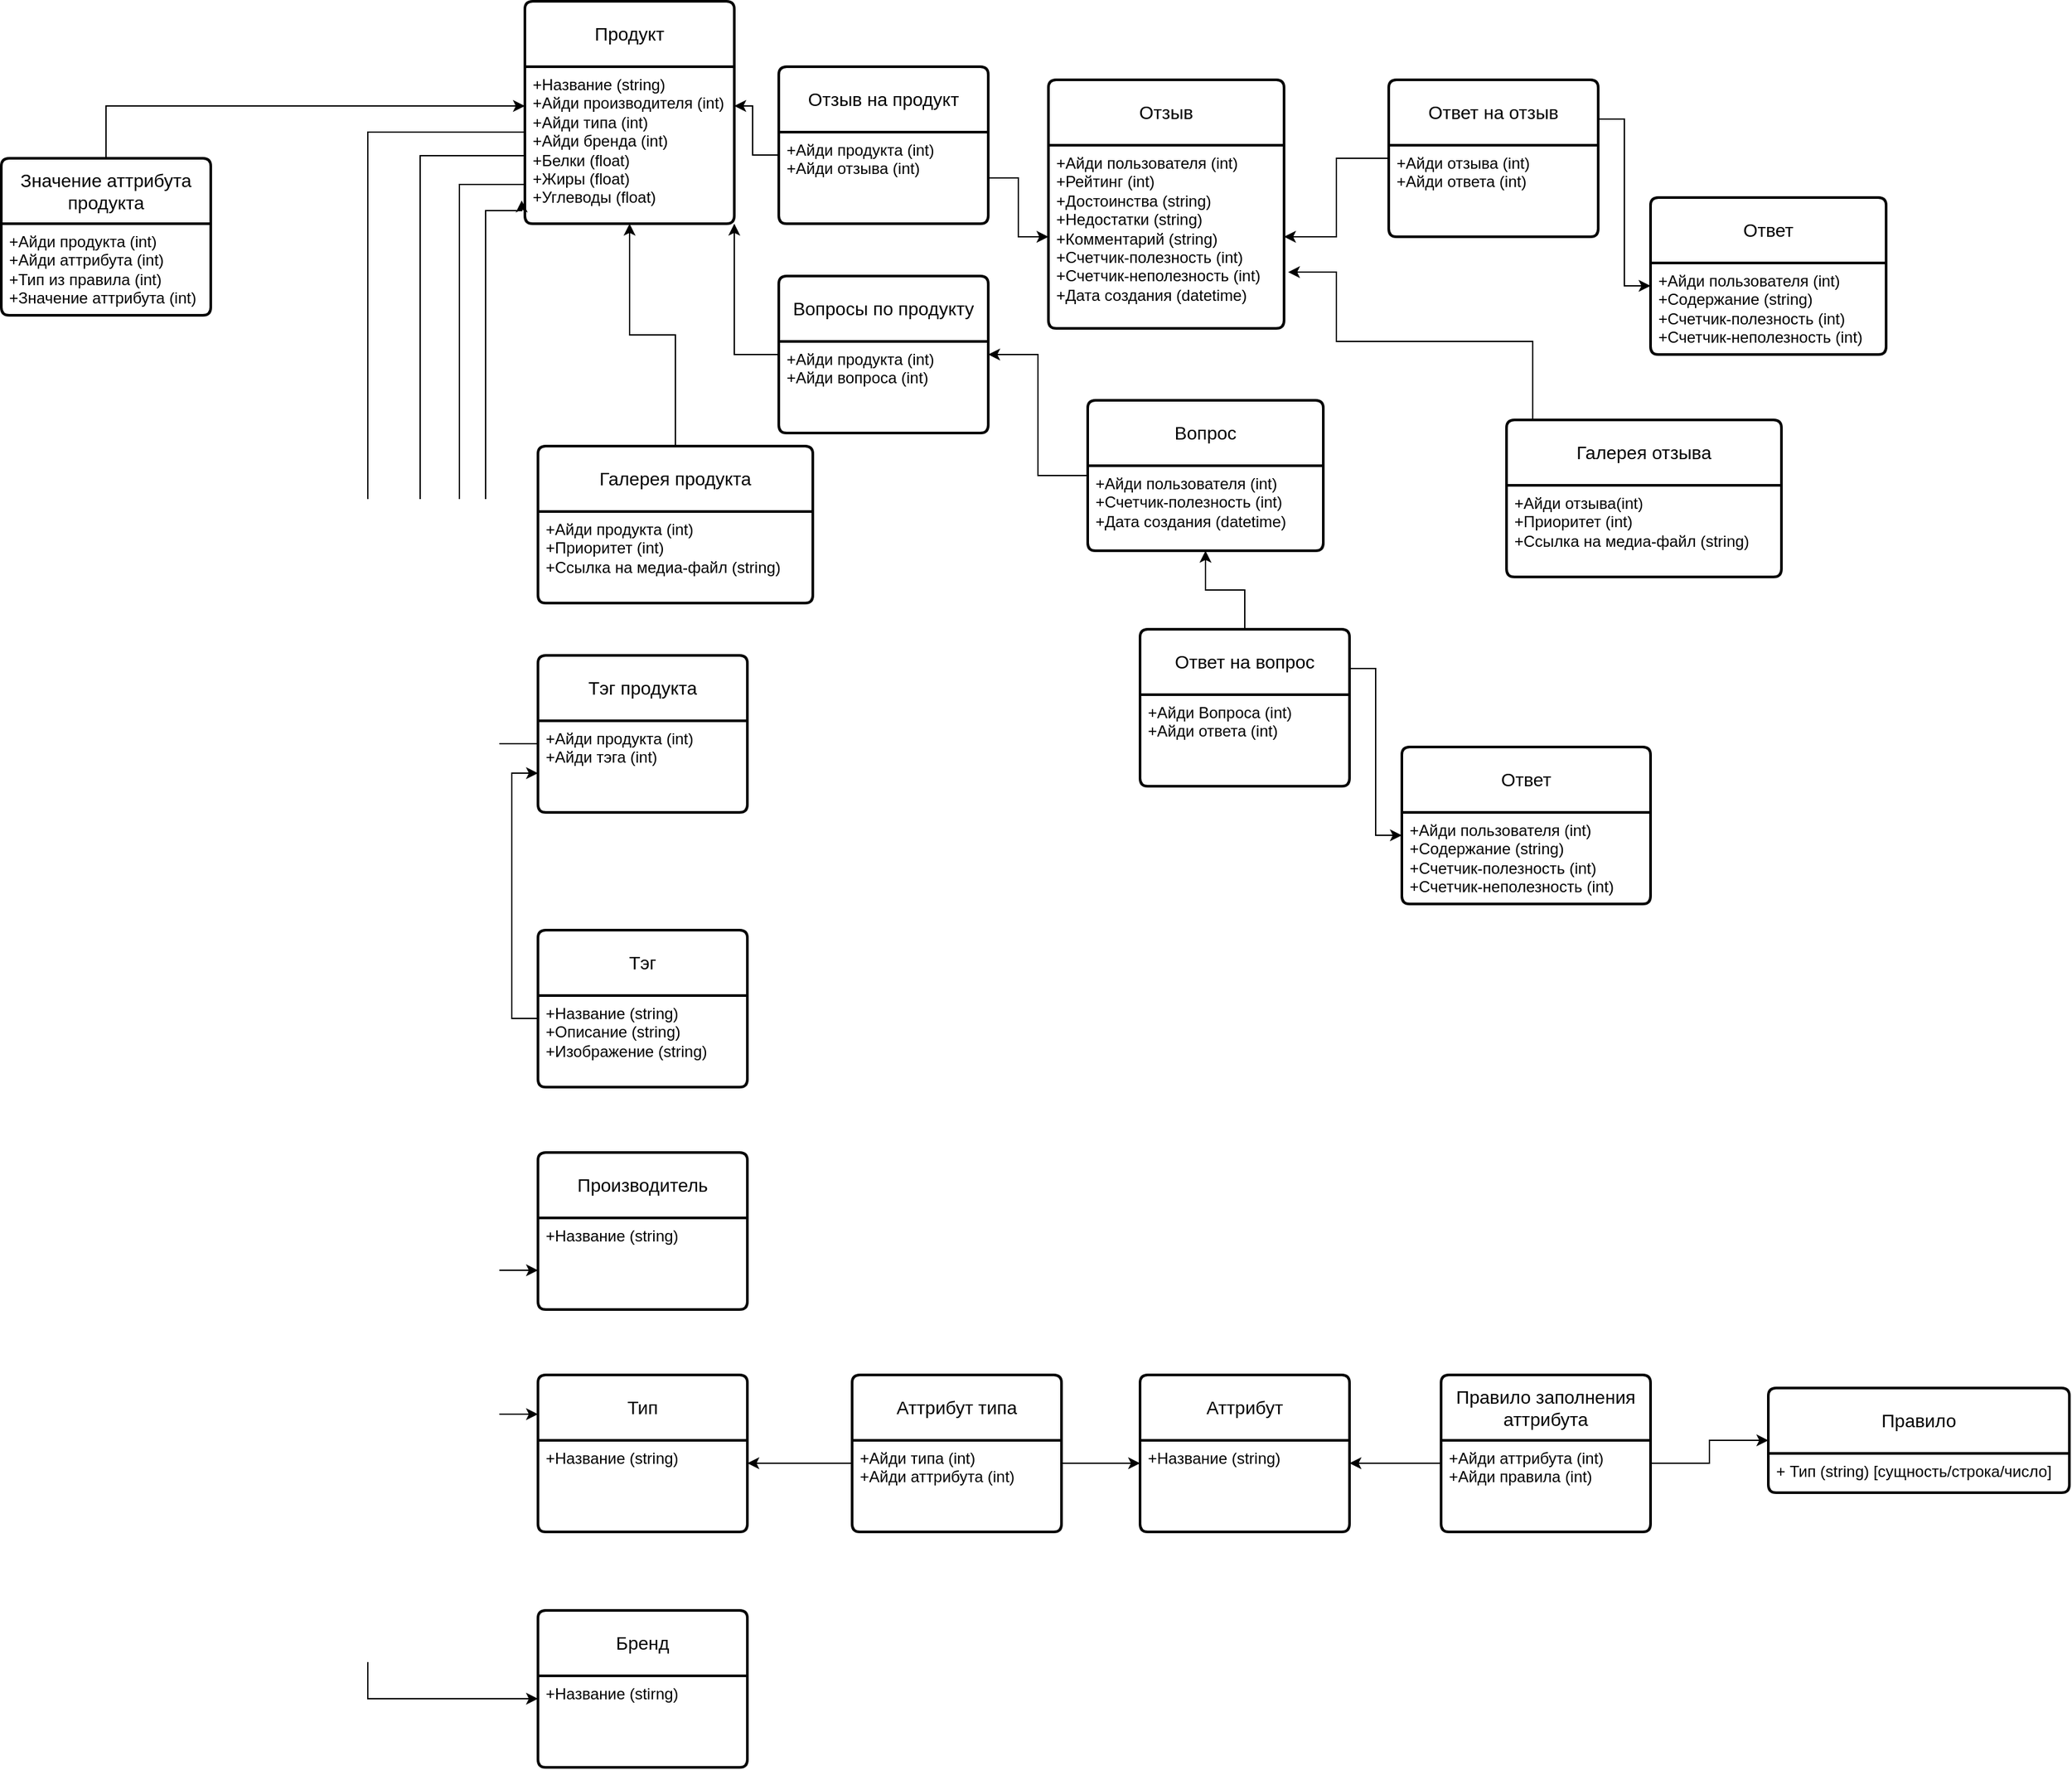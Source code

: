 <mxfile version="23.1.5" type="github">
  <diagram name="Page-1" id="Ca9cwQfhhlamgZYuRVzW">
    <mxGraphModel dx="636" dy="385" grid="1" gridSize="10" guides="1" tooltips="1" connect="1" arrows="1" fold="1" page="1" pageScale="1" pageWidth="4681" pageHeight="3300" math="0" shadow="0">
      <root>
        <mxCell id="0" />
        <mxCell id="1" parent="0" />
        <mxCell id="l6E0q3iR89TS19-Mh2mZ-78" style="edgeStyle=orthogonalEdgeStyle;rounded=0;orthogonalLoop=1;jettySize=auto;html=1;entryX=0;entryY=0.75;entryDx=0;entryDy=0;exitX=0;exitY=0.5;exitDx=0;exitDy=0;" edge="1" parent="1" source="l6E0q3iR89TS19-Mh2mZ-9" target="l6E0q3iR89TS19-Mh2mZ-74">
          <mxGeometry relative="1" as="geometry">
            <mxPoint x="2250" y="1320" as="sourcePoint" />
            <Array as="points">
              <mxPoint x="2260" y="1320" />
              <mxPoint x="2210" y="1320" />
              <mxPoint x="2210" y="2150" />
            </Array>
          </mxGeometry>
        </mxCell>
        <mxCell id="l6E0q3iR89TS19-Mh2mZ-8" value="Продукт" style="swimlane;childLayout=stackLayout;horizontal=1;startSize=50;horizontalStack=0;rounded=1;fontSize=14;fontStyle=0;strokeWidth=2;resizeParent=0;resizeLast=1;shadow=0;dashed=0;align=center;arcSize=4;whiteSpace=wrap;html=1;" vertex="1" parent="1">
          <mxGeometry x="2260" y="1180" width="160" height="170" as="geometry" />
        </mxCell>
        <mxCell id="l6E0q3iR89TS19-Mh2mZ-9" value="+Название (string)&lt;br&gt;+Айди производителя (int)&lt;br&gt;+Айди типа (int)&lt;br&gt;+Айди бренда (int)&lt;br&gt;+Белки (float)&lt;br&gt;+Жиры (float)&lt;br&gt;+Углеводы (float)" style="align=left;strokeColor=none;fillColor=none;spacingLeft=4;fontSize=12;verticalAlign=top;resizable=0;rotatable=0;part=1;html=1;" vertex="1" parent="l6E0q3iR89TS19-Mh2mZ-8">
          <mxGeometry y="50" width="160" height="120" as="geometry" />
        </mxCell>
        <mxCell id="l6E0q3iR89TS19-Mh2mZ-12" value="Отзыв" style="swimlane;childLayout=stackLayout;horizontal=1;startSize=50;horizontalStack=0;rounded=1;fontSize=14;fontStyle=0;strokeWidth=2;resizeParent=0;resizeLast=1;shadow=0;dashed=0;align=center;arcSize=4;whiteSpace=wrap;html=1;" vertex="1" parent="1">
          <mxGeometry x="2660" y="1240" width="180" height="190" as="geometry" />
        </mxCell>
        <mxCell id="l6E0q3iR89TS19-Mh2mZ-13" value="+Айди пользователя (int)&lt;br&gt;+Рейтинг (int)&lt;br&gt;+Достоинства (string)&lt;br&gt;+Недостатки (string)&lt;br&gt;+Комментарий (string)&lt;br&gt;+Счетчик-полезность (int)&lt;br&gt;+Счетчик-неполезность (int)&lt;br&gt;+Дата создания (datetime)" style="align=left;strokeColor=none;fillColor=none;spacingLeft=4;fontSize=12;verticalAlign=top;resizable=0;rotatable=0;part=1;html=1;" vertex="1" parent="l6E0q3iR89TS19-Mh2mZ-12">
          <mxGeometry y="50" width="180" height="140" as="geometry" />
        </mxCell>
        <mxCell id="l6E0q3iR89TS19-Mh2mZ-16" value="Отзыв на продукт" style="swimlane;childLayout=stackLayout;horizontal=1;startSize=50;horizontalStack=0;rounded=1;fontSize=14;fontStyle=0;strokeWidth=2;resizeParent=0;resizeLast=1;shadow=0;dashed=0;align=center;arcSize=4;whiteSpace=wrap;html=1;" vertex="1" parent="1">
          <mxGeometry x="2454" y="1230" width="160" height="120" as="geometry" />
        </mxCell>
        <mxCell id="l6E0q3iR89TS19-Mh2mZ-17" value="+Айди продукта (int)&lt;br&gt;+Айди отзыва (int)&lt;div&gt;&lt;br/&gt;&lt;/div&gt;" style="align=left;strokeColor=none;fillColor=none;spacingLeft=4;fontSize=12;verticalAlign=top;resizable=0;rotatable=0;part=1;html=1;" vertex="1" parent="l6E0q3iR89TS19-Mh2mZ-16">
          <mxGeometry y="50" width="160" height="70" as="geometry" />
        </mxCell>
        <mxCell id="l6E0q3iR89TS19-Mh2mZ-22" style="edgeStyle=orthogonalEdgeStyle;rounded=0;orthogonalLoop=1;jettySize=auto;html=1;exitX=0;exitY=0.25;exitDx=0;exitDy=0;entryX=1;entryY=0.25;entryDx=0;entryDy=0;" edge="1" parent="1" source="l6E0q3iR89TS19-Mh2mZ-17" target="l6E0q3iR89TS19-Mh2mZ-9">
          <mxGeometry relative="1" as="geometry" />
        </mxCell>
        <mxCell id="l6E0q3iR89TS19-Mh2mZ-23" style="edgeStyle=orthogonalEdgeStyle;rounded=0;orthogonalLoop=1;jettySize=auto;html=1;exitX=1;exitY=0.5;exitDx=0;exitDy=0;entryX=0;entryY=0.5;entryDx=0;entryDy=0;" edge="1" parent="1" source="l6E0q3iR89TS19-Mh2mZ-17" target="l6E0q3iR89TS19-Mh2mZ-13">
          <mxGeometry relative="1" as="geometry" />
        </mxCell>
        <mxCell id="l6E0q3iR89TS19-Mh2mZ-26" style="edgeStyle=orthogonalEdgeStyle;rounded=0;orthogonalLoop=1;jettySize=auto;html=1;entryX=1;entryY=0.5;entryDx=0;entryDy=0;" edge="1" parent="1" source="l6E0q3iR89TS19-Mh2mZ-24" target="l6E0q3iR89TS19-Mh2mZ-13">
          <mxGeometry relative="1" as="geometry" />
        </mxCell>
        <mxCell id="l6E0q3iR89TS19-Mh2mZ-24" value="Ответ на отзыв" style="swimlane;childLayout=stackLayout;horizontal=1;startSize=50;horizontalStack=0;rounded=1;fontSize=14;fontStyle=0;strokeWidth=2;resizeParent=0;resizeLast=1;shadow=0;dashed=0;align=center;arcSize=4;whiteSpace=wrap;html=1;" vertex="1" parent="1">
          <mxGeometry x="2920" y="1240" width="160" height="120" as="geometry" />
        </mxCell>
        <mxCell id="l6E0q3iR89TS19-Mh2mZ-25" value="+Айди отзыва (int)&lt;br&gt;+Айди ответа (int)" style="align=left;strokeColor=none;fillColor=none;spacingLeft=4;fontSize=12;verticalAlign=top;resizable=0;rotatable=0;part=1;html=1;" vertex="1" parent="l6E0q3iR89TS19-Mh2mZ-24">
          <mxGeometry y="50" width="160" height="70" as="geometry" />
        </mxCell>
        <mxCell id="l6E0q3iR89TS19-Mh2mZ-27" value="Ответ" style="swimlane;childLayout=stackLayout;horizontal=1;startSize=50;horizontalStack=0;rounded=1;fontSize=14;fontStyle=0;strokeWidth=2;resizeParent=0;resizeLast=1;shadow=0;dashed=0;align=center;arcSize=4;whiteSpace=wrap;html=1;" vertex="1" parent="1">
          <mxGeometry x="3120" y="1330" width="180" height="120" as="geometry" />
        </mxCell>
        <mxCell id="l6E0q3iR89TS19-Mh2mZ-28" value="+Айди пользователя (int)&lt;br&gt;+Содержание (string)&lt;br&gt;+Счетчик-полезность (int)&lt;br style=&quot;border-color: var(--border-color);&quot;&gt;+Счетчик-неполезность (int)" style="align=left;strokeColor=none;fillColor=none;spacingLeft=4;fontSize=12;verticalAlign=top;resizable=0;rotatable=0;part=1;html=1;" vertex="1" parent="l6E0q3iR89TS19-Mh2mZ-27">
          <mxGeometry y="50" width="180" height="70" as="geometry" />
        </mxCell>
        <mxCell id="l6E0q3iR89TS19-Mh2mZ-29" style="edgeStyle=orthogonalEdgeStyle;rounded=0;orthogonalLoop=1;jettySize=auto;html=1;exitX=1;exitY=0;exitDx=0;exitDy=0;entryX=0;entryY=0.25;entryDx=0;entryDy=0;" edge="1" parent="1" source="l6E0q3iR89TS19-Mh2mZ-25" target="l6E0q3iR89TS19-Mh2mZ-28">
          <mxGeometry relative="1" as="geometry" />
        </mxCell>
        <mxCell id="l6E0q3iR89TS19-Mh2mZ-37" style="edgeStyle=orthogonalEdgeStyle;rounded=0;orthogonalLoop=1;jettySize=auto;html=1;exitX=0.5;exitY=0;exitDx=0;exitDy=0;entryX=0.5;entryY=1;entryDx=0;entryDy=0;" edge="1" parent="1" source="l6E0q3iR89TS19-Mh2mZ-35" target="l6E0q3iR89TS19-Mh2mZ-9">
          <mxGeometry relative="1" as="geometry" />
        </mxCell>
        <mxCell id="l6E0q3iR89TS19-Mh2mZ-35" value="Галерея продукта" style="swimlane;childLayout=stackLayout;horizontal=1;startSize=50;horizontalStack=0;rounded=1;fontSize=14;fontStyle=0;strokeWidth=2;resizeParent=0;resizeLast=1;shadow=0;dashed=0;align=center;arcSize=4;whiteSpace=wrap;html=1;" vertex="1" parent="1">
          <mxGeometry x="2270" y="1520" width="210" height="120" as="geometry" />
        </mxCell>
        <mxCell id="l6E0q3iR89TS19-Mh2mZ-36" value="+Айди продукта (int)&lt;br&gt;+Приоритет (int)&lt;br&gt;+Ссылка на медиа-файл (string)" style="align=left;strokeColor=none;fillColor=none;spacingLeft=4;fontSize=12;verticalAlign=top;resizable=0;rotatable=0;part=1;html=1;" vertex="1" parent="l6E0q3iR89TS19-Mh2mZ-35">
          <mxGeometry y="50" width="210" height="70" as="geometry" />
        </mxCell>
        <mxCell id="l6E0q3iR89TS19-Mh2mZ-39" value="Галерея отзыва" style="swimlane;childLayout=stackLayout;horizontal=1;startSize=50;horizontalStack=0;rounded=1;fontSize=14;fontStyle=0;strokeWidth=2;resizeParent=0;resizeLast=1;shadow=0;dashed=0;align=center;arcSize=4;whiteSpace=wrap;html=1;" vertex="1" parent="1">
          <mxGeometry x="3010" y="1500" width="210" height="120" as="geometry" />
        </mxCell>
        <mxCell id="l6E0q3iR89TS19-Mh2mZ-40" value="+Айди отзыва(int)&lt;br&gt;+Приоритет (int)&lt;br&gt;+Ссылка на медиа-файл (string)" style="align=left;strokeColor=none;fillColor=none;spacingLeft=4;fontSize=12;verticalAlign=top;resizable=0;rotatable=0;part=1;html=1;" vertex="1" parent="l6E0q3iR89TS19-Mh2mZ-39">
          <mxGeometry y="50" width="210" height="70" as="geometry" />
        </mxCell>
        <mxCell id="l6E0q3iR89TS19-Mh2mZ-44" style="edgeStyle=orthogonalEdgeStyle;rounded=0;orthogonalLoop=1;jettySize=auto;html=1;entryX=1;entryY=1;entryDx=0;entryDy=0;" edge="1" parent="1" source="l6E0q3iR89TS19-Mh2mZ-42" target="l6E0q3iR89TS19-Mh2mZ-9">
          <mxGeometry relative="1" as="geometry" />
        </mxCell>
        <mxCell id="l6E0q3iR89TS19-Mh2mZ-42" value="Вопросы по продукту" style="swimlane;childLayout=stackLayout;horizontal=1;startSize=50;horizontalStack=0;rounded=1;fontSize=14;fontStyle=0;strokeWidth=2;resizeParent=0;resizeLast=1;shadow=0;dashed=0;align=center;arcSize=4;whiteSpace=wrap;html=1;" vertex="1" parent="1">
          <mxGeometry x="2454" y="1390" width="160" height="120" as="geometry" />
        </mxCell>
        <mxCell id="l6E0q3iR89TS19-Mh2mZ-43" value="+Айди продукта (int)&lt;br style=&quot;border-color: var(--border-color);&quot;&gt;+Айди вопроса (int)" style="align=left;strokeColor=none;fillColor=none;spacingLeft=4;fontSize=12;verticalAlign=top;resizable=0;rotatable=0;part=1;html=1;" vertex="1" parent="l6E0q3iR89TS19-Mh2mZ-42">
          <mxGeometry y="50" width="160" height="70" as="geometry" />
        </mxCell>
        <mxCell id="l6E0q3iR89TS19-Mh2mZ-47" style="edgeStyle=orthogonalEdgeStyle;rounded=0;orthogonalLoop=1;jettySize=auto;html=1;entryX=1;entryY=0.5;entryDx=0;entryDy=0;" edge="1" parent="1" source="l6E0q3iR89TS19-Mh2mZ-45" target="l6E0q3iR89TS19-Mh2mZ-42">
          <mxGeometry relative="1" as="geometry" />
        </mxCell>
        <mxCell id="l6E0q3iR89TS19-Mh2mZ-45" value="Вопрос" style="swimlane;childLayout=stackLayout;horizontal=1;startSize=50;horizontalStack=0;rounded=1;fontSize=14;fontStyle=0;strokeWidth=2;resizeParent=0;resizeLast=1;shadow=0;dashed=0;align=center;arcSize=4;whiteSpace=wrap;html=1;" vertex="1" parent="1">
          <mxGeometry x="2690" y="1485" width="180" height="115" as="geometry" />
        </mxCell>
        <mxCell id="l6E0q3iR89TS19-Mh2mZ-46" value="+Айди пользователя (int)&lt;br&gt;+Счетчик-полезность (int)&lt;br&gt;+Дата создания (datetime)" style="align=left;strokeColor=none;fillColor=none;spacingLeft=4;fontSize=12;verticalAlign=top;resizable=0;rotatable=0;part=1;html=1;" vertex="1" parent="l6E0q3iR89TS19-Mh2mZ-45">
          <mxGeometry y="50" width="180" height="65" as="geometry" />
        </mxCell>
        <mxCell id="l6E0q3iR89TS19-Mh2mZ-66" style="edgeStyle=orthogonalEdgeStyle;rounded=0;orthogonalLoop=1;jettySize=auto;html=1;exitX=0.5;exitY=0;exitDx=0;exitDy=0;entryX=0.5;entryY=1;entryDx=0;entryDy=0;" edge="1" parent="1" source="l6E0q3iR89TS19-Mh2mZ-56" target="l6E0q3iR89TS19-Mh2mZ-46">
          <mxGeometry relative="1" as="geometry" />
        </mxCell>
        <mxCell id="l6E0q3iR89TS19-Mh2mZ-56" value="Ответ на вопрос" style="swimlane;childLayout=stackLayout;horizontal=1;startSize=50;horizontalStack=0;rounded=1;fontSize=14;fontStyle=0;strokeWidth=2;resizeParent=0;resizeLast=1;shadow=0;dashed=0;align=center;arcSize=4;whiteSpace=wrap;html=1;" vertex="1" parent="1">
          <mxGeometry x="2730" y="1660" width="160" height="120" as="geometry" />
        </mxCell>
        <mxCell id="l6E0q3iR89TS19-Mh2mZ-57" value="+Айди Вопроса (int)&lt;br&gt;+Айди ответа (int)" style="align=left;strokeColor=none;fillColor=none;spacingLeft=4;fontSize=12;verticalAlign=top;resizable=0;rotatable=0;part=1;html=1;" vertex="1" parent="l6E0q3iR89TS19-Mh2mZ-56">
          <mxGeometry y="50" width="160" height="70" as="geometry" />
        </mxCell>
        <mxCell id="l6E0q3iR89TS19-Mh2mZ-58" value="Ответ" style="swimlane;childLayout=stackLayout;horizontal=1;startSize=50;horizontalStack=0;rounded=1;fontSize=14;fontStyle=0;strokeWidth=2;resizeParent=0;resizeLast=1;shadow=0;dashed=0;align=center;arcSize=4;whiteSpace=wrap;html=1;" vertex="1" parent="1">
          <mxGeometry x="2930" y="1750" width="190" height="120" as="geometry" />
        </mxCell>
        <mxCell id="l6E0q3iR89TS19-Mh2mZ-59" value="+Айди пользователя (int)&lt;br&gt;+Содержание (string)&lt;br&gt;+Счетчик-полезность (int)&lt;br style=&quot;border-color: var(--border-color);&quot;&gt;+Счетчик-неполезность (int)" style="align=left;strokeColor=none;fillColor=none;spacingLeft=4;fontSize=12;verticalAlign=top;resizable=0;rotatable=0;part=1;html=1;" vertex="1" parent="l6E0q3iR89TS19-Mh2mZ-58">
          <mxGeometry y="50" width="190" height="70" as="geometry" />
        </mxCell>
        <mxCell id="l6E0q3iR89TS19-Mh2mZ-60" style="edgeStyle=orthogonalEdgeStyle;rounded=0;orthogonalLoop=1;jettySize=auto;html=1;exitX=1;exitY=0;exitDx=0;exitDy=0;entryX=0;entryY=0.25;entryDx=0;entryDy=0;" edge="1" parent="1" source="l6E0q3iR89TS19-Mh2mZ-57" target="l6E0q3iR89TS19-Mh2mZ-59">
          <mxGeometry relative="1" as="geometry" />
        </mxCell>
        <mxCell id="l6E0q3iR89TS19-Mh2mZ-64" style="edgeStyle=orthogonalEdgeStyle;rounded=0;orthogonalLoop=1;jettySize=auto;html=1;entryX=1.017;entryY=0.693;entryDx=0;entryDy=0;entryPerimeter=0;" edge="1" parent="1" source="l6E0q3iR89TS19-Mh2mZ-39" target="l6E0q3iR89TS19-Mh2mZ-13">
          <mxGeometry relative="1" as="geometry">
            <Array as="points">
              <mxPoint x="3030" y="1440" />
              <mxPoint x="2880" y="1440" />
              <mxPoint x="2880" y="1387" />
            </Array>
          </mxGeometry>
        </mxCell>
        <mxCell id="l6E0q3iR89TS19-Mh2mZ-67" value="Тэг продукта" style="swimlane;childLayout=stackLayout;horizontal=1;startSize=50;horizontalStack=0;rounded=1;fontSize=14;fontStyle=0;strokeWidth=2;resizeParent=0;resizeLast=1;shadow=0;dashed=0;align=center;arcSize=4;whiteSpace=wrap;html=1;" vertex="1" parent="1">
          <mxGeometry x="2270" y="1680" width="160" height="120" as="geometry" />
        </mxCell>
        <mxCell id="l6E0q3iR89TS19-Mh2mZ-68" value="+Айди продукта (int)&lt;br&gt;+Айди тэга (int)" style="align=left;strokeColor=none;fillColor=none;spacingLeft=4;fontSize=12;verticalAlign=top;resizable=0;rotatable=0;part=1;html=1;" vertex="1" parent="l6E0q3iR89TS19-Mh2mZ-67">
          <mxGeometry y="50" width="160" height="70" as="geometry" />
        </mxCell>
        <mxCell id="l6E0q3iR89TS19-Mh2mZ-69" style="edgeStyle=orthogonalEdgeStyle;rounded=0;orthogonalLoop=1;jettySize=auto;html=1;exitX=0;exitY=0.25;exitDx=0;exitDy=0;entryX=-0.015;entryY=0.852;entryDx=0;entryDy=0;entryPerimeter=0;" edge="1" parent="1" source="l6E0q3iR89TS19-Mh2mZ-68" target="l6E0q3iR89TS19-Mh2mZ-9">
          <mxGeometry relative="1" as="geometry">
            <mxPoint x="2250" y="1380" as="targetPoint" />
            <Array as="points">
              <mxPoint x="2230" y="1748" />
              <mxPoint x="2230" y="1340" />
            </Array>
          </mxGeometry>
        </mxCell>
        <mxCell id="l6E0q3iR89TS19-Mh2mZ-71" value="Тэг" style="swimlane;childLayout=stackLayout;horizontal=1;startSize=50;horizontalStack=0;rounded=1;fontSize=14;fontStyle=0;strokeWidth=2;resizeParent=0;resizeLast=1;shadow=0;dashed=0;align=center;arcSize=4;whiteSpace=wrap;html=1;" vertex="1" parent="1">
          <mxGeometry x="2270" y="1890" width="160" height="120" as="geometry" />
        </mxCell>
        <mxCell id="l6E0q3iR89TS19-Mh2mZ-72" value="+Название (string)&lt;br&gt;+Описание (string)&lt;br&gt;+Изображение (string)" style="align=left;strokeColor=none;fillColor=none;spacingLeft=4;fontSize=12;verticalAlign=top;resizable=0;rotatable=0;part=1;html=1;" vertex="1" parent="l6E0q3iR89TS19-Mh2mZ-71">
          <mxGeometry y="50" width="160" height="70" as="geometry" />
        </mxCell>
        <mxCell id="l6E0q3iR89TS19-Mh2mZ-73" style="edgeStyle=orthogonalEdgeStyle;rounded=0;orthogonalLoop=1;jettySize=auto;html=1;exitX=0;exitY=0.25;exitDx=0;exitDy=0;entryX=0;entryY=0.75;entryDx=0;entryDy=0;" edge="1" parent="1" source="l6E0q3iR89TS19-Mh2mZ-72" target="l6E0q3iR89TS19-Mh2mZ-67">
          <mxGeometry relative="1" as="geometry" />
        </mxCell>
        <mxCell id="l6E0q3iR89TS19-Mh2mZ-74" value="Производитель" style="swimlane;childLayout=stackLayout;horizontal=1;startSize=50;horizontalStack=0;rounded=1;fontSize=14;fontStyle=0;strokeWidth=2;resizeParent=0;resizeLast=1;shadow=0;dashed=0;align=center;arcSize=4;whiteSpace=wrap;html=1;" vertex="1" parent="1">
          <mxGeometry x="2270" y="2060" width="160" height="120" as="geometry" />
        </mxCell>
        <mxCell id="l6E0q3iR89TS19-Mh2mZ-75" value="+Название (string)" style="align=left;strokeColor=none;fillColor=none;spacingLeft=4;fontSize=12;verticalAlign=top;resizable=0;rotatable=0;part=1;html=1;" vertex="1" parent="l6E0q3iR89TS19-Mh2mZ-74">
          <mxGeometry y="50" width="160" height="70" as="geometry" />
        </mxCell>
        <mxCell id="l6E0q3iR89TS19-Mh2mZ-80" value="Тип" style="swimlane;childLayout=stackLayout;horizontal=1;startSize=50;horizontalStack=0;rounded=1;fontSize=14;fontStyle=0;strokeWidth=2;resizeParent=0;resizeLast=1;shadow=0;dashed=0;align=center;arcSize=4;whiteSpace=wrap;html=1;" vertex="1" parent="1">
          <mxGeometry x="2270" y="2230" width="160" height="120" as="geometry" />
        </mxCell>
        <mxCell id="l6E0q3iR89TS19-Mh2mZ-81" value="+Название (string)" style="align=left;strokeColor=none;fillColor=none;spacingLeft=4;fontSize=12;verticalAlign=top;resizable=0;rotatable=0;part=1;html=1;" vertex="1" parent="l6E0q3iR89TS19-Mh2mZ-80">
          <mxGeometry y="50" width="160" height="70" as="geometry" />
        </mxCell>
        <mxCell id="l6E0q3iR89TS19-Mh2mZ-82" style="edgeStyle=orthogonalEdgeStyle;rounded=0;orthogonalLoop=1;jettySize=auto;html=1;exitX=0;exitY=0.25;exitDx=0;exitDy=0;entryX=0;entryY=0.25;entryDx=0;entryDy=0;" edge="1" parent="1" source="l6E0q3iR89TS19-Mh2mZ-9" target="l6E0q3iR89TS19-Mh2mZ-80">
          <mxGeometry relative="1" as="geometry">
            <Array as="points">
              <mxPoint x="2180" y="1298" />
              <mxPoint x="2180" y="2260" />
            </Array>
          </mxGeometry>
        </mxCell>
        <mxCell id="l6E0q3iR89TS19-Mh2mZ-83" value="Аттрибут типа" style="swimlane;childLayout=stackLayout;horizontal=1;startSize=50;horizontalStack=0;rounded=1;fontSize=14;fontStyle=0;strokeWidth=2;resizeParent=0;resizeLast=1;shadow=0;dashed=0;align=center;arcSize=4;whiteSpace=wrap;html=1;" vertex="1" parent="1">
          <mxGeometry x="2510" y="2230" width="160" height="120" as="geometry" />
        </mxCell>
        <mxCell id="l6E0q3iR89TS19-Mh2mZ-84" value="+Айди типа (int)&lt;br&gt;+Айди аттрибута (int)" style="align=left;strokeColor=none;fillColor=none;spacingLeft=4;fontSize=12;verticalAlign=top;resizable=0;rotatable=0;part=1;html=1;" vertex="1" parent="l6E0q3iR89TS19-Mh2mZ-83">
          <mxGeometry y="50" width="160" height="70" as="geometry" />
        </mxCell>
        <mxCell id="l6E0q3iR89TS19-Mh2mZ-85" style="edgeStyle=orthogonalEdgeStyle;rounded=0;orthogonalLoop=1;jettySize=auto;html=1;exitX=0;exitY=0.25;exitDx=0;exitDy=0;entryX=1;entryY=0.25;entryDx=0;entryDy=0;" edge="1" parent="1" source="l6E0q3iR89TS19-Mh2mZ-84" target="l6E0q3iR89TS19-Mh2mZ-81">
          <mxGeometry relative="1" as="geometry" />
        </mxCell>
        <mxCell id="l6E0q3iR89TS19-Mh2mZ-86" value="Аттрибут" style="swimlane;childLayout=stackLayout;horizontal=1;startSize=50;horizontalStack=0;rounded=1;fontSize=14;fontStyle=0;strokeWidth=2;resizeParent=0;resizeLast=1;shadow=0;dashed=0;align=center;arcSize=4;whiteSpace=wrap;html=1;" vertex="1" parent="1">
          <mxGeometry x="2730" y="2230" width="160" height="120" as="geometry" />
        </mxCell>
        <mxCell id="l6E0q3iR89TS19-Mh2mZ-87" value="+Название (string)" style="align=left;strokeColor=none;fillColor=none;spacingLeft=4;fontSize=12;verticalAlign=top;resizable=0;rotatable=0;part=1;html=1;" vertex="1" parent="l6E0q3iR89TS19-Mh2mZ-86">
          <mxGeometry y="50" width="160" height="70" as="geometry" />
        </mxCell>
        <mxCell id="l6E0q3iR89TS19-Mh2mZ-89" style="edgeStyle=orthogonalEdgeStyle;rounded=0;orthogonalLoop=1;jettySize=auto;html=1;exitX=1;exitY=0.25;exitDx=0;exitDy=0;entryX=0;entryY=0.25;entryDx=0;entryDy=0;" edge="1" parent="1" source="l6E0q3iR89TS19-Mh2mZ-84" target="l6E0q3iR89TS19-Mh2mZ-87">
          <mxGeometry relative="1" as="geometry" />
        </mxCell>
        <mxCell id="l6E0q3iR89TS19-Mh2mZ-90" value="Бренд" style="swimlane;childLayout=stackLayout;horizontal=1;startSize=50;horizontalStack=0;rounded=1;fontSize=14;fontStyle=0;strokeWidth=2;resizeParent=0;resizeLast=1;shadow=0;dashed=0;align=center;arcSize=4;whiteSpace=wrap;html=1;" vertex="1" parent="1">
          <mxGeometry x="2270" y="2410" width="160" height="120" as="geometry" />
        </mxCell>
        <mxCell id="l6E0q3iR89TS19-Mh2mZ-91" value="+Название (stirng)" style="align=left;strokeColor=none;fillColor=none;spacingLeft=4;fontSize=12;verticalAlign=top;resizable=0;rotatable=0;part=1;html=1;" vertex="1" parent="l6E0q3iR89TS19-Mh2mZ-90">
          <mxGeometry y="50" width="160" height="70" as="geometry" />
        </mxCell>
        <mxCell id="l6E0q3iR89TS19-Mh2mZ-92" style="edgeStyle=orthogonalEdgeStyle;rounded=0;orthogonalLoop=1;jettySize=auto;html=1;exitX=0;exitY=0;exitDx=0;exitDy=0;entryX=0;entryY=0.25;entryDx=0;entryDy=0;" edge="1" parent="1" source="l6E0q3iR89TS19-Mh2mZ-9" target="l6E0q3iR89TS19-Mh2mZ-91">
          <mxGeometry relative="1" as="geometry">
            <Array as="points">
              <mxPoint x="2140" y="1280" />
              <mxPoint x="2140" y="2478" />
            </Array>
          </mxGeometry>
        </mxCell>
        <mxCell id="l6E0q3iR89TS19-Mh2mZ-111" style="edgeStyle=orthogonalEdgeStyle;rounded=0;orthogonalLoop=1;jettySize=auto;html=1;exitX=0.5;exitY=0;exitDx=0;exitDy=0;" edge="1" parent="1" source="l6E0q3iR89TS19-Mh2mZ-97">
          <mxGeometry relative="1" as="geometry">
            <mxPoint x="2260" y="1260" as="targetPoint" />
            <Array as="points">
              <mxPoint x="1940" y="1260" />
            </Array>
          </mxGeometry>
        </mxCell>
        <mxCell id="l6E0q3iR89TS19-Mh2mZ-97" value="Значение аттрибута продукта" style="swimlane;childLayout=stackLayout;horizontal=1;startSize=50;horizontalStack=0;rounded=1;fontSize=14;fontStyle=0;strokeWidth=2;resizeParent=0;resizeLast=1;shadow=0;dashed=0;align=center;arcSize=4;whiteSpace=wrap;html=1;" vertex="1" parent="1">
          <mxGeometry x="1860" y="1300" width="160" height="120" as="geometry" />
        </mxCell>
        <mxCell id="l6E0q3iR89TS19-Mh2mZ-98" value="+Айди продукта (int)&lt;br&gt;+Айди аттрибута (int)&lt;br&gt;+Тип из правила (int)&lt;br&gt;+Значение аттрибута (int)" style="align=left;strokeColor=none;fillColor=none;spacingLeft=4;fontSize=12;verticalAlign=top;resizable=0;rotatable=0;part=1;html=1;" vertex="1" parent="l6E0q3iR89TS19-Mh2mZ-97">
          <mxGeometry y="50" width="160" height="70" as="geometry" />
        </mxCell>
        <mxCell id="l6E0q3iR89TS19-Mh2mZ-99" value="Правило заполнения аттрибута" style="swimlane;childLayout=stackLayout;horizontal=1;startSize=50;horizontalStack=0;rounded=1;fontSize=14;fontStyle=0;strokeWidth=2;resizeParent=0;resizeLast=1;shadow=0;dashed=0;align=center;arcSize=4;whiteSpace=wrap;html=1;" vertex="1" parent="1">
          <mxGeometry x="2960" y="2230" width="160" height="120" as="geometry" />
        </mxCell>
        <mxCell id="l6E0q3iR89TS19-Mh2mZ-100" value="+Айди аттрибута (int)&lt;br&gt;+Айди правила (int)" style="align=left;strokeColor=none;fillColor=none;spacingLeft=4;fontSize=12;verticalAlign=top;resizable=0;rotatable=0;part=1;html=1;" vertex="1" parent="l6E0q3iR89TS19-Mh2mZ-99">
          <mxGeometry y="50" width="160" height="70" as="geometry" />
        </mxCell>
        <mxCell id="l6E0q3iR89TS19-Mh2mZ-101" style="edgeStyle=orthogonalEdgeStyle;rounded=0;orthogonalLoop=1;jettySize=auto;html=1;exitX=0;exitY=0.25;exitDx=0;exitDy=0;entryX=1;entryY=0.25;entryDx=0;entryDy=0;" edge="1" parent="1" source="l6E0q3iR89TS19-Mh2mZ-100" target="l6E0q3iR89TS19-Mh2mZ-87">
          <mxGeometry relative="1" as="geometry" />
        </mxCell>
        <mxCell id="l6E0q3iR89TS19-Mh2mZ-102" value="Правило" style="swimlane;childLayout=stackLayout;horizontal=1;startSize=50;horizontalStack=0;rounded=1;fontSize=14;fontStyle=0;strokeWidth=2;resizeParent=0;resizeLast=1;shadow=0;dashed=0;align=center;arcSize=4;whiteSpace=wrap;html=1;" vertex="1" parent="1">
          <mxGeometry x="3210" y="2240" width="230" height="80" as="geometry" />
        </mxCell>
        <mxCell id="l6E0q3iR89TS19-Mh2mZ-103" value="+ Тип (string) [сущность/строка/число]" style="align=left;strokeColor=none;fillColor=none;spacingLeft=4;fontSize=12;verticalAlign=top;resizable=0;rotatable=0;part=1;html=1;" vertex="1" parent="l6E0q3iR89TS19-Mh2mZ-102">
          <mxGeometry y="50" width="230" height="30" as="geometry" />
        </mxCell>
        <mxCell id="l6E0q3iR89TS19-Mh2mZ-105" style="edgeStyle=orthogonalEdgeStyle;rounded=0;orthogonalLoop=1;jettySize=auto;html=1;exitX=1;exitY=0.25;exitDx=0;exitDy=0;entryX=0;entryY=0.5;entryDx=0;entryDy=0;" edge="1" parent="1" source="l6E0q3iR89TS19-Mh2mZ-100" target="l6E0q3iR89TS19-Mh2mZ-102">
          <mxGeometry relative="1" as="geometry" />
        </mxCell>
      </root>
    </mxGraphModel>
  </diagram>
</mxfile>
